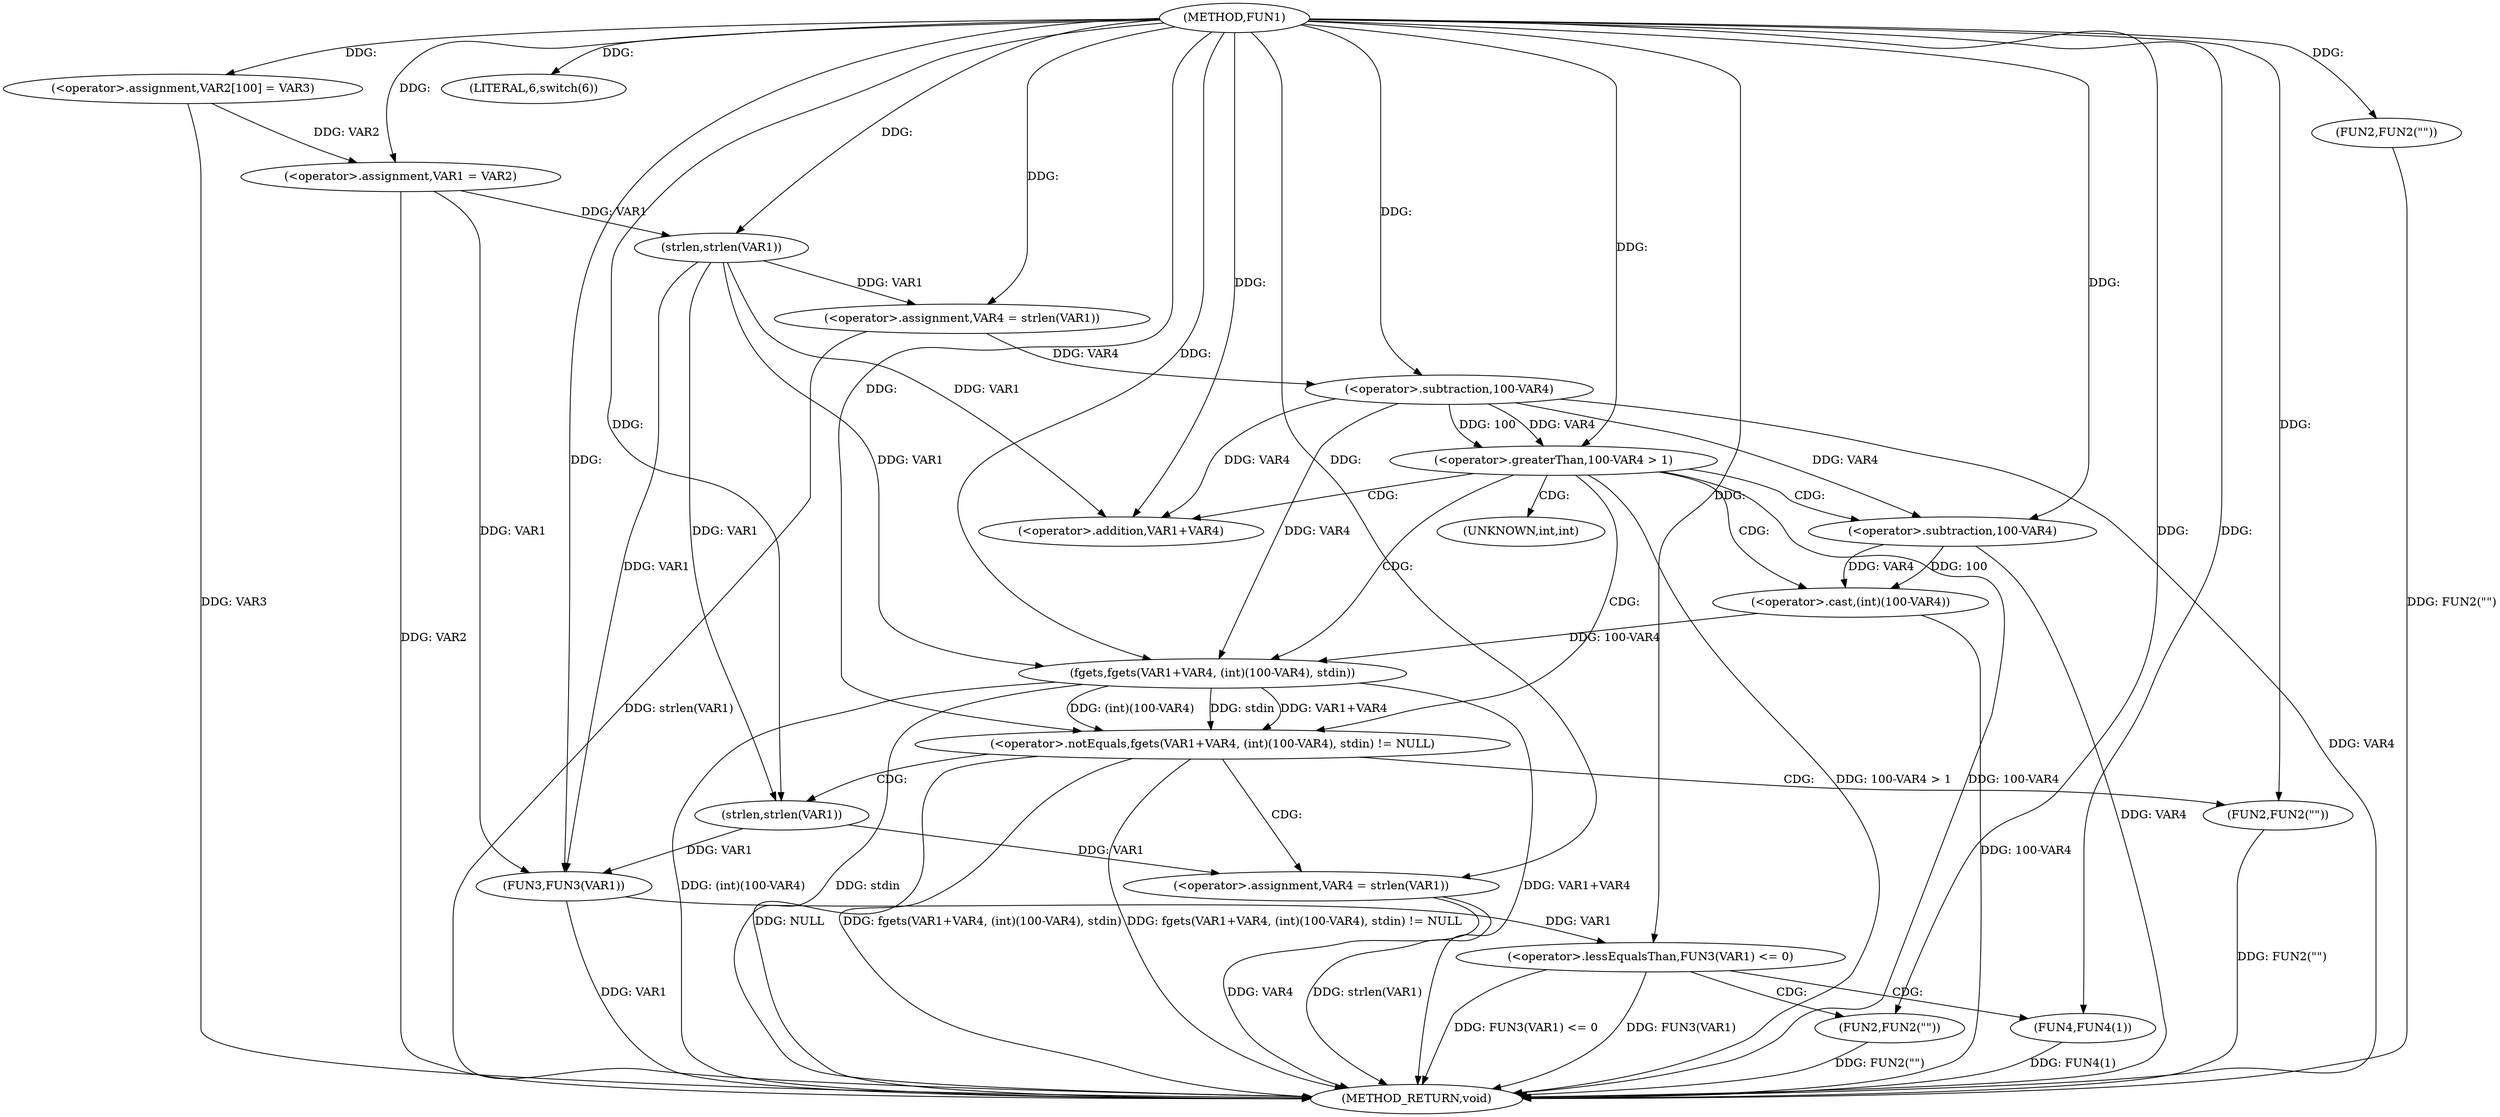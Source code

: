 digraph FUN1 {  
"1000100" [label = "(METHOD,FUN1)" ]
"1000165" [label = "(METHOD_RETURN,void)" ]
"1000104" [label = "(<operator>.assignment,VAR2[100] = VAR3)" ]
"1000107" [label = "(<operator>.assignment,VAR1 = VAR2)" ]
"1000111" [label = "(LITERAL,6,switch(6))" ]
"1000116" [label = "(<operator>.assignment,VAR4 = strlen(VAR1))" ]
"1000118" [label = "(strlen,strlen(VAR1))" ]
"1000121" [label = "(<operator>.greaterThan,100-VAR4 > 1)" ]
"1000122" [label = "(<operator>.subtraction,100-VAR4)" ]
"1000128" [label = "(<operator>.notEquals,fgets(VAR1+VAR4, (int)(100-VAR4), stdin) != NULL)" ]
"1000129" [label = "(fgets,fgets(VAR1+VAR4, (int)(100-VAR4), stdin))" ]
"1000130" [label = "(<operator>.addition,VAR1+VAR4)" ]
"1000133" [label = "(<operator>.cast,(int)(100-VAR4))" ]
"1000135" [label = "(<operator>.subtraction,100-VAR4)" ]
"1000141" [label = "(<operator>.assignment,VAR4 = strlen(VAR1))" ]
"1000143" [label = "(strlen,strlen(VAR1))" ]
"1000148" [label = "(FUN2,FUN2(\"\"))" ]
"1000152" [label = "(FUN2,FUN2(\"\"))" ]
"1000156" [label = "(<operator>.lessEqualsThan,FUN3(VAR1) <= 0)" ]
"1000157" [label = "(FUN3,FUN3(VAR1))" ]
"1000161" [label = "(FUN2,FUN2(\"\"))" ]
"1000163" [label = "(FUN4,FUN4(1))" ]
"1000134" [label = "(UNKNOWN,int,int)" ]
  "1000129" -> "1000165"  [ label = "DDG: VAR1+VAR4"] 
  "1000141" -> "1000165"  [ label = "DDG: VAR4"] 
  "1000156" -> "1000165"  [ label = "DDG: FUN3(VAR1)"] 
  "1000152" -> "1000165"  [ label = "DDG: FUN2(\"\")"] 
  "1000121" -> "1000165"  [ label = "DDG: 100-VAR4 > 1"] 
  "1000148" -> "1000165"  [ label = "DDG: FUN2(\"\")"] 
  "1000116" -> "1000165"  [ label = "DDG: strlen(VAR1)"] 
  "1000129" -> "1000165"  [ label = "DDG: (int)(100-VAR4)"] 
  "1000133" -> "1000165"  [ label = "DDG: 100-VAR4"] 
  "1000163" -> "1000165"  [ label = "DDG: FUN4(1)"] 
  "1000122" -> "1000165"  [ label = "DDG: VAR4"] 
  "1000128" -> "1000165"  [ label = "DDG: NULL"] 
  "1000128" -> "1000165"  [ label = "DDG: fgets(VAR1+VAR4, (int)(100-VAR4), stdin)"] 
  "1000157" -> "1000165"  [ label = "DDG: VAR1"] 
  "1000141" -> "1000165"  [ label = "DDG: strlen(VAR1)"] 
  "1000121" -> "1000165"  [ label = "DDG: 100-VAR4"] 
  "1000129" -> "1000165"  [ label = "DDG: stdin"] 
  "1000128" -> "1000165"  [ label = "DDG: fgets(VAR1+VAR4, (int)(100-VAR4), stdin) != NULL"] 
  "1000156" -> "1000165"  [ label = "DDG: FUN3(VAR1) <= 0"] 
  "1000161" -> "1000165"  [ label = "DDG: FUN2(\"\")"] 
  "1000135" -> "1000165"  [ label = "DDG: VAR4"] 
  "1000104" -> "1000165"  [ label = "DDG: VAR3"] 
  "1000107" -> "1000165"  [ label = "DDG: VAR2"] 
  "1000100" -> "1000104"  [ label = "DDG: "] 
  "1000104" -> "1000107"  [ label = "DDG: VAR2"] 
  "1000100" -> "1000107"  [ label = "DDG: "] 
  "1000100" -> "1000111"  [ label = "DDG: "] 
  "1000118" -> "1000116"  [ label = "DDG: VAR1"] 
  "1000100" -> "1000116"  [ label = "DDG: "] 
  "1000107" -> "1000118"  [ label = "DDG: VAR1"] 
  "1000100" -> "1000118"  [ label = "DDG: "] 
  "1000122" -> "1000121"  [ label = "DDG: 100"] 
  "1000122" -> "1000121"  [ label = "DDG: VAR4"] 
  "1000100" -> "1000122"  [ label = "DDG: "] 
  "1000116" -> "1000122"  [ label = "DDG: VAR4"] 
  "1000100" -> "1000121"  [ label = "DDG: "] 
  "1000129" -> "1000128"  [ label = "DDG: VAR1+VAR4"] 
  "1000129" -> "1000128"  [ label = "DDG: (int)(100-VAR4)"] 
  "1000129" -> "1000128"  [ label = "DDG: stdin"] 
  "1000118" -> "1000129"  [ label = "DDG: VAR1"] 
  "1000100" -> "1000129"  [ label = "DDG: "] 
  "1000122" -> "1000129"  [ label = "DDG: VAR4"] 
  "1000118" -> "1000130"  [ label = "DDG: VAR1"] 
  "1000100" -> "1000130"  [ label = "DDG: "] 
  "1000122" -> "1000130"  [ label = "DDG: VAR4"] 
  "1000133" -> "1000129"  [ label = "DDG: 100-VAR4"] 
  "1000135" -> "1000133"  [ label = "DDG: 100"] 
  "1000135" -> "1000133"  [ label = "DDG: VAR4"] 
  "1000100" -> "1000135"  [ label = "DDG: "] 
  "1000122" -> "1000135"  [ label = "DDG: VAR4"] 
  "1000100" -> "1000128"  [ label = "DDG: "] 
  "1000143" -> "1000141"  [ label = "DDG: VAR1"] 
  "1000100" -> "1000141"  [ label = "DDG: "] 
  "1000100" -> "1000143"  [ label = "DDG: "] 
  "1000118" -> "1000143"  [ label = "DDG: VAR1"] 
  "1000100" -> "1000148"  [ label = "DDG: "] 
  "1000100" -> "1000152"  [ label = "DDG: "] 
  "1000157" -> "1000156"  [ label = "DDG: VAR1"] 
  "1000107" -> "1000157"  [ label = "DDG: VAR1"] 
  "1000143" -> "1000157"  [ label = "DDG: VAR1"] 
  "1000118" -> "1000157"  [ label = "DDG: VAR1"] 
  "1000100" -> "1000157"  [ label = "DDG: "] 
  "1000100" -> "1000156"  [ label = "DDG: "] 
  "1000100" -> "1000161"  [ label = "DDG: "] 
  "1000100" -> "1000163"  [ label = "DDG: "] 
  "1000121" -> "1000128"  [ label = "CDG: "] 
  "1000121" -> "1000129"  [ label = "CDG: "] 
  "1000121" -> "1000130"  [ label = "CDG: "] 
  "1000121" -> "1000135"  [ label = "CDG: "] 
  "1000121" -> "1000133"  [ label = "CDG: "] 
  "1000121" -> "1000134"  [ label = "CDG: "] 
  "1000128" -> "1000143"  [ label = "CDG: "] 
  "1000128" -> "1000141"  [ label = "CDG: "] 
  "1000128" -> "1000148"  [ label = "CDG: "] 
  "1000156" -> "1000163"  [ label = "CDG: "] 
  "1000156" -> "1000161"  [ label = "CDG: "] 
}
